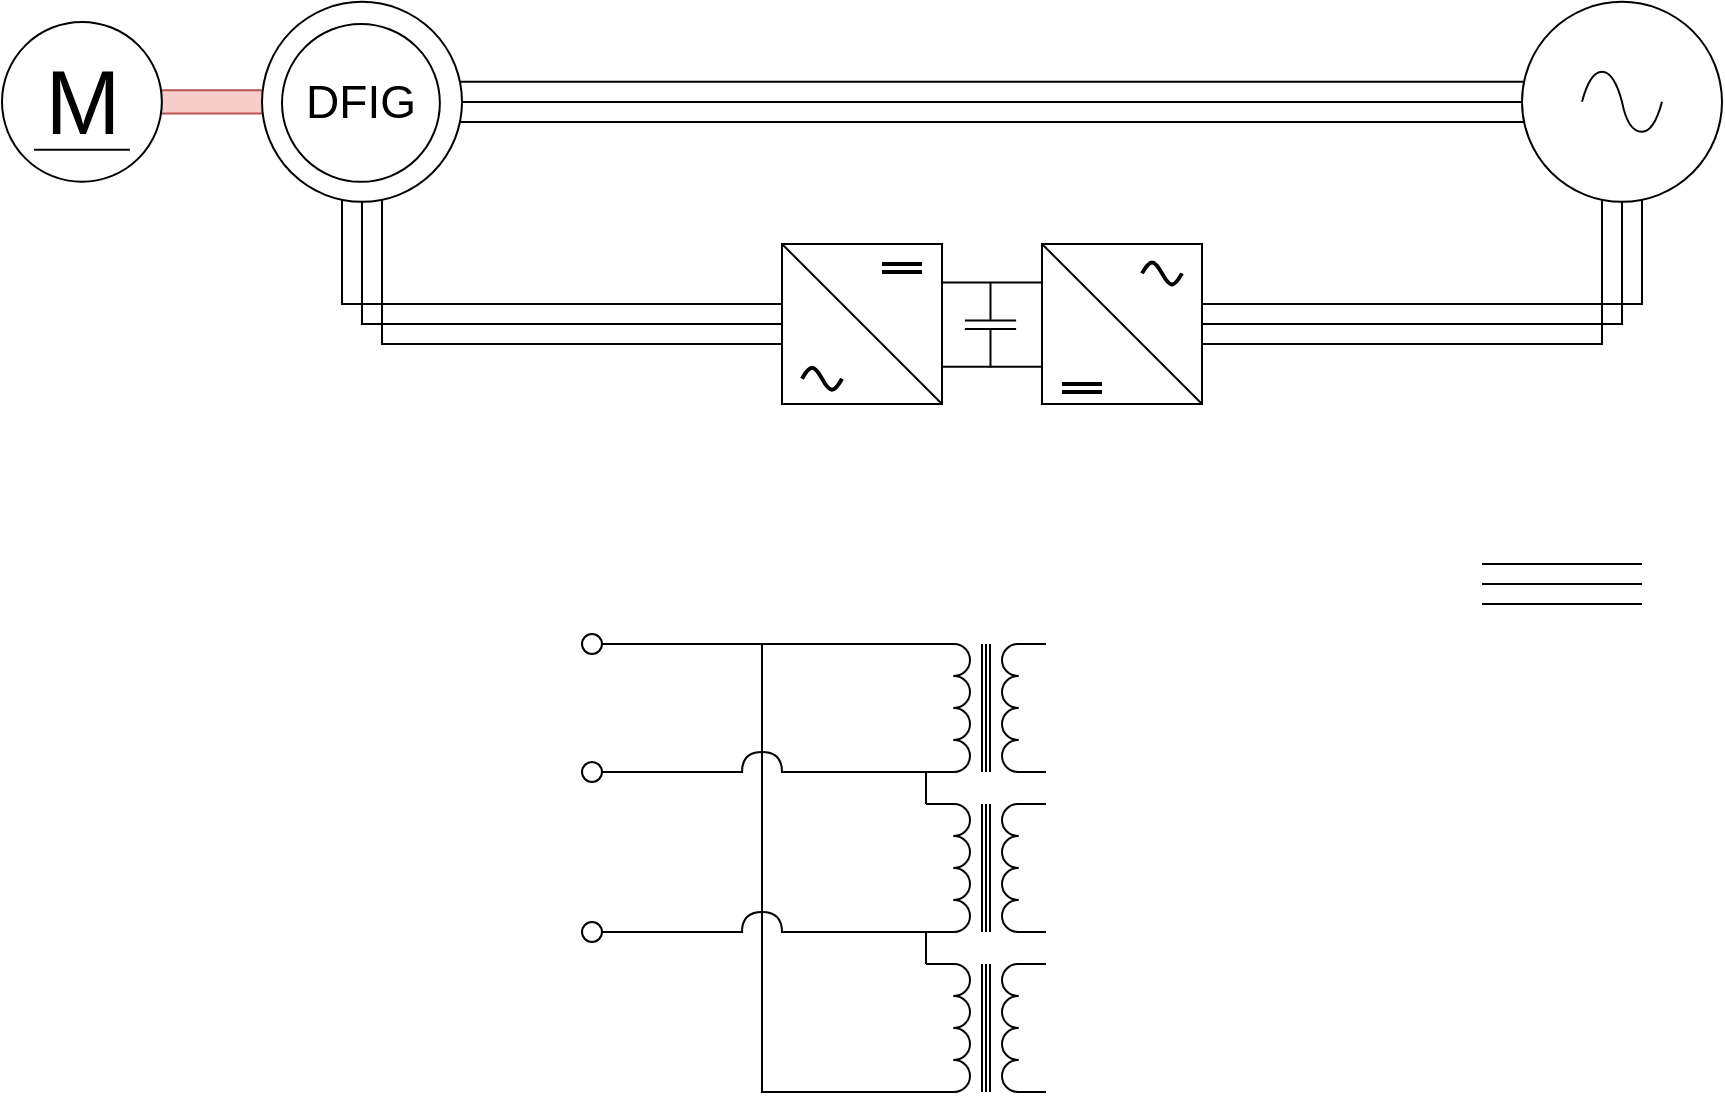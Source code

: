 <mxfile version="24.3.1" type="github">
  <diagram name="Página-1" id="jFUMzmTcp-UO0v1cyduV">
    <mxGraphModel dx="1076" dy="327" grid="1" gridSize="10" guides="1" tooltips="1" connect="1" arrows="1" fold="1" page="0" pageScale="1" pageWidth="827" pageHeight="1169" math="0" shadow="0">
      <root>
        <mxCell id="0" />
        <mxCell id="1" parent="0" />
        <mxCell id="bJwlDcDGvbLAupbXf0Zy-49" value="" style="rounded=1;whiteSpace=wrap;html=1;fillColor=#f8cecc;strokeColor=#b85450;" vertex="1" parent="1">
          <mxGeometry x="-30" y="133.1" width="69.93" height="11.66" as="geometry" />
        </mxCell>
        <mxCell id="bJwlDcDGvbLAupbXf0Zy-27" value="" style="verticalLabelPosition=middle;shadow=0;dashed=0;align=center;html=1;verticalAlign=middle;strokeWidth=1;shape=ellipse;fontSize=23;perimeter=ellipsePerimeter;perimeterSpacing=0;gradientColor=none;fillStyle=auto;" vertex="1" parent="1">
          <mxGeometry x="30" y="88.93" width="100" height="100" as="geometry" />
        </mxCell>
        <mxCell id="bJwlDcDGvbLAupbXf0Zy-1" value="" style="whiteSpace=wrap;html=1;aspect=fixed;" vertex="1" parent="1">
          <mxGeometry x="290" y="210" width="80" height="80" as="geometry" />
        </mxCell>
        <mxCell id="bJwlDcDGvbLAupbXf0Zy-2" value="" style="whiteSpace=wrap;html=1;aspect=fixed;" vertex="1" parent="1">
          <mxGeometry x="420" y="210" width="80" height="80" as="geometry" />
        </mxCell>
        <mxCell id="bJwlDcDGvbLAupbXf0Zy-3" value="" style="endArrow=none;html=1;rounded=0;entryX=0;entryY=0;entryDx=0;entryDy=0;exitX=1;exitY=1;exitDx=0;exitDy=0;" edge="1" parent="1" source="bJwlDcDGvbLAupbXf0Zy-1" target="bJwlDcDGvbLAupbXf0Zy-1">
          <mxGeometry width="50" height="50" relative="1" as="geometry">
            <mxPoint x="370" y="280" as="sourcePoint" />
            <mxPoint x="420" y="230" as="targetPoint" />
          </mxGeometry>
        </mxCell>
        <mxCell id="bJwlDcDGvbLAupbXf0Zy-4" value="" style="endArrow=none;html=1;rounded=0;entryX=0;entryY=0;entryDx=0;entryDy=0;exitX=1;exitY=1;exitDx=0;exitDy=0;" edge="1" parent="1">
          <mxGeometry width="50" height="50" relative="1" as="geometry">
            <mxPoint x="500" y="290" as="sourcePoint" />
            <mxPoint x="420" y="210" as="targetPoint" />
          </mxGeometry>
        </mxCell>
        <mxCell id="bJwlDcDGvbLAupbXf0Zy-6" value="" style="pointerEvents=1;verticalLabelPosition=bottom;shadow=0;dashed=0;align=center;html=1;verticalAlign=top;shape=mxgraph.electrical.waveforms.sine_wave;strokeWidth=2;" vertex="1" parent="1">
          <mxGeometry x="470" y="217.35" width="20" height="14.71" as="geometry" />
        </mxCell>
        <mxCell id="bJwlDcDGvbLAupbXf0Zy-8" value="" style="pointerEvents=1;verticalLabelPosition=bottom;shadow=0;dashed=0;align=center;html=1;verticalAlign=top;shape=mxgraph.electrical.waveforms.sine_wave;strokeWidth=2;" vertex="1" parent="1">
          <mxGeometry x="300" y="270" width="20" height="14.71" as="geometry" />
        </mxCell>
        <mxCell id="bJwlDcDGvbLAupbXf0Zy-12" value="" style="group" vertex="1" connectable="0" parent="1">
          <mxGeometry x="340" y="220" width="20" height="4" as="geometry" />
        </mxCell>
        <mxCell id="bJwlDcDGvbLAupbXf0Zy-10" value="" style="endArrow=none;html=1;rounded=0;strokeWidth=2;" edge="1" parent="bJwlDcDGvbLAupbXf0Zy-12">
          <mxGeometry width="50" height="50" relative="1" as="geometry">
            <mxPoint as="sourcePoint" />
            <mxPoint x="20" as="targetPoint" />
          </mxGeometry>
        </mxCell>
        <mxCell id="bJwlDcDGvbLAupbXf0Zy-9" value="" style="endArrow=none;html=1;rounded=0;strokeWidth=2;" edge="1" parent="bJwlDcDGvbLAupbXf0Zy-12">
          <mxGeometry width="50" height="50" relative="1" as="geometry">
            <mxPoint y="4" as="sourcePoint" />
            <mxPoint x="20" y="4" as="targetPoint" />
          </mxGeometry>
        </mxCell>
        <mxCell id="bJwlDcDGvbLAupbXf0Zy-13" value="" style="group" vertex="1" connectable="0" parent="1">
          <mxGeometry x="430" y="280" width="20" height="4" as="geometry" />
        </mxCell>
        <mxCell id="bJwlDcDGvbLAupbXf0Zy-14" value="" style="endArrow=none;html=1;rounded=0;strokeWidth=2;" edge="1" parent="bJwlDcDGvbLAupbXf0Zy-13">
          <mxGeometry width="50" height="50" relative="1" as="geometry">
            <mxPoint as="sourcePoint" />
            <mxPoint x="20" as="targetPoint" />
          </mxGeometry>
        </mxCell>
        <mxCell id="bJwlDcDGvbLAupbXf0Zy-15" value="" style="endArrow=none;html=1;rounded=0;strokeWidth=2;" edge="1" parent="bJwlDcDGvbLAupbXf0Zy-13">
          <mxGeometry width="50" height="50" relative="1" as="geometry">
            <mxPoint y="4" as="sourcePoint" />
            <mxPoint x="20" y="4" as="targetPoint" />
          </mxGeometry>
        </mxCell>
        <mxCell id="bJwlDcDGvbLAupbXf0Zy-17" value="" style="endArrow=none;html=1;rounded=0;entryX=0;entryY=0;entryDx=0;entryDy=0;" edge="1" parent="1">
          <mxGeometry width="50" height="50" relative="1" as="geometry">
            <mxPoint x="420" y="229.278" as="sourcePoint" />
            <mxPoint x="370" y="229.278" as="targetPoint" />
          </mxGeometry>
        </mxCell>
        <mxCell id="bJwlDcDGvbLAupbXf0Zy-18" value="" style="endArrow=none;html=1;rounded=0;entryX=0;entryY=0;entryDx=0;entryDy=0;" edge="1" parent="1">
          <mxGeometry width="50" height="50" relative="1" as="geometry">
            <mxPoint x="420" y="271.338" as="sourcePoint" />
            <mxPoint x="370" y="271.338" as="targetPoint" />
          </mxGeometry>
        </mxCell>
        <mxCell id="bJwlDcDGvbLAupbXf0Zy-20" value="" style="pointerEvents=1;verticalLabelPosition=bottom;shadow=0;dashed=0;align=center;html=1;verticalAlign=top;shape=mxgraph.electrical.capacitors.capacitor_1;rotation=90;flipV=1;flipH=1;" vertex="1" parent="1">
          <mxGeometry x="372.9" y="237.6" width="42.69" height="25.62" as="geometry" />
        </mxCell>
        <mxCell id="bJwlDcDGvbLAupbXf0Zy-21" value="DFIG" style="verticalLabelPosition=middle;shadow=0;dashed=0;align=center;html=1;verticalAlign=middle;strokeWidth=1;shape=ellipse;fontSize=23;perimeter=ellipsePerimeter;perimeterSpacing=0;gradientColor=none;fillStyle=auto;" vertex="1" parent="1">
          <mxGeometry x="40" y="100" width="78.93" height="78.93" as="geometry" />
        </mxCell>
        <mxCell id="bJwlDcDGvbLAupbXf0Zy-22" value="" style="pointerEvents=1;verticalLabelPosition=bottom;shadow=0;dashed=0;align=center;html=1;verticalAlign=top;shape=mxgraph.electrical.signal_sources.source;aspect=fixed;points=[[0.5,0,0],[1,0.5,0],[0.5,1,0],[0,0.5,0]];elSignalType=ac;" vertex="1" parent="1">
          <mxGeometry x="660" y="88.932" width="100" height="100" as="geometry" />
        </mxCell>
        <mxCell id="bJwlDcDGvbLAupbXf0Zy-23" value="" style="endArrow=none;html=1;rounded=0;entryX=0.002;entryY=0.645;entryDx=0;entryDy=0;entryPerimeter=0;exitX=0.977;exitY=0.645;exitDx=0;exitDy=0;exitPerimeter=0;" edge="1" parent="1">
          <mxGeometry width="50" height="50" relative="1" as="geometry">
            <mxPoint x="128.5" y="149.0" as="sourcePoint" />
            <mxPoint x="661.0" y="149.0" as="targetPoint" />
          </mxGeometry>
        </mxCell>
        <mxCell id="bJwlDcDGvbLAupbXf0Zy-24" value="" style="endArrow=none;html=1;rounded=0;" edge="1" parent="1">
          <mxGeometry width="50" height="50" relative="1" as="geometry">
            <mxPoint x="130" y="139" as="sourcePoint" />
            <mxPoint x="660" y="139" as="targetPoint" />
          </mxGeometry>
        </mxCell>
        <mxCell id="bJwlDcDGvbLAupbXf0Zy-25" value="" style="endArrow=none;html=1;rounded=0;entryX=0.002;entryY=0.645;entryDx=0;entryDy=0;entryPerimeter=0;exitX=0.977;exitY=0.645;exitDx=0;exitDy=0;exitPerimeter=0;" edge="1" parent="1">
          <mxGeometry width="50" height="50" relative="1" as="geometry">
            <mxPoint x="129" y="128.863" as="sourcePoint" />
            <mxPoint x="661" y="128.863" as="targetPoint" />
          </mxGeometry>
        </mxCell>
        <mxCell id="bJwlDcDGvbLAupbXf0Zy-28" value="" style="endArrow=none;html=1;rounded=0;" edge="1" parent="1">
          <mxGeometry width="50" height="50" relative="1" as="geometry">
            <mxPoint x="89.5" y="260" as="sourcePoint" />
            <mxPoint x="290" y="260" as="targetPoint" />
          </mxGeometry>
        </mxCell>
        <mxCell id="bJwlDcDGvbLAupbXf0Zy-29" value="" style="endArrow=none;html=1;rounded=0;" edge="1" parent="1">
          <mxGeometry width="50" height="50" relative="1" as="geometry">
            <mxPoint x="79.5" y="250" as="sourcePoint" />
            <mxPoint x="290" y="250" as="targetPoint" />
          </mxGeometry>
        </mxCell>
        <mxCell id="bJwlDcDGvbLAupbXf0Zy-30" value="" style="endArrow=none;html=1;rounded=0;" edge="1" parent="1">
          <mxGeometry width="50" height="50" relative="1" as="geometry">
            <mxPoint x="69.5" y="240" as="sourcePoint" />
            <mxPoint x="290" y="240" as="targetPoint" />
          </mxGeometry>
        </mxCell>
        <mxCell id="bJwlDcDGvbLAupbXf0Zy-32" value="" style="endArrow=none;html=1;rounded=0;" edge="1" parent="1">
          <mxGeometry width="50" height="50" relative="1" as="geometry">
            <mxPoint x="640" y="390" as="sourcePoint" />
            <mxPoint x="720" y="390" as="targetPoint" />
          </mxGeometry>
        </mxCell>
        <mxCell id="bJwlDcDGvbLAupbXf0Zy-33" value="" style="endArrow=none;html=1;rounded=0;" edge="1" parent="1">
          <mxGeometry width="50" height="50" relative="1" as="geometry">
            <mxPoint x="640" y="380" as="sourcePoint" />
            <mxPoint x="720" y="380" as="targetPoint" />
          </mxGeometry>
        </mxCell>
        <mxCell id="bJwlDcDGvbLAupbXf0Zy-34" value="" style="endArrow=none;html=1;rounded=0;" edge="1" parent="1">
          <mxGeometry width="50" height="50" relative="1" as="geometry">
            <mxPoint x="640" y="370" as="sourcePoint" />
            <mxPoint x="720" y="370" as="targetPoint" />
          </mxGeometry>
        </mxCell>
        <mxCell id="bJwlDcDGvbLAupbXf0Zy-35" value="" style="endArrow=none;html=1;rounded=0;" edge="1" parent="1">
          <mxGeometry width="50" height="50" relative="1" as="geometry">
            <mxPoint x="70" y="240" as="sourcePoint" />
            <mxPoint x="70" y="187.996" as="targetPoint" />
          </mxGeometry>
        </mxCell>
        <mxCell id="bJwlDcDGvbLAupbXf0Zy-36" value="" style="endArrow=none;html=1;rounded=0;" edge="1" parent="1">
          <mxGeometry width="50" height="50" relative="1" as="geometry">
            <mxPoint x="80" y="250" as="sourcePoint" />
            <mxPoint x="80" y="188.996" as="targetPoint" />
          </mxGeometry>
        </mxCell>
        <mxCell id="bJwlDcDGvbLAupbXf0Zy-37" value="" style="endArrow=none;html=1;rounded=0;" edge="1" parent="1">
          <mxGeometry width="50" height="50" relative="1" as="geometry">
            <mxPoint x="90" y="260" as="sourcePoint" />
            <mxPoint x="90" y="187.996" as="targetPoint" />
          </mxGeometry>
        </mxCell>
        <mxCell id="bJwlDcDGvbLAupbXf0Zy-46" value="" style="group" vertex="1" connectable="0" parent="1">
          <mxGeometry x="700" y="187.996" width="20" height="72.004" as="geometry" />
        </mxCell>
        <mxCell id="bJwlDcDGvbLAupbXf0Zy-42" value="" style="endArrow=none;html=1;rounded=0;" edge="1" parent="bJwlDcDGvbLAupbXf0Zy-46">
          <mxGeometry width="50" height="50" relative="1" as="geometry">
            <mxPoint x="20" y="52.004" as="sourcePoint" />
            <mxPoint x="20" as="targetPoint" />
          </mxGeometry>
        </mxCell>
        <mxCell id="bJwlDcDGvbLAupbXf0Zy-43" value="" style="endArrow=none;html=1;rounded=0;" edge="1" parent="bJwlDcDGvbLAupbXf0Zy-46">
          <mxGeometry width="50" height="50" relative="1" as="geometry">
            <mxPoint x="10" y="62.004" as="sourcePoint" />
            <mxPoint x="10" y="1" as="targetPoint" />
          </mxGeometry>
        </mxCell>
        <mxCell id="bJwlDcDGvbLAupbXf0Zy-44" value="" style="endArrow=none;html=1;rounded=0;" edge="1" parent="bJwlDcDGvbLAupbXf0Zy-46">
          <mxGeometry width="50" height="50" relative="1" as="geometry">
            <mxPoint y="72.004" as="sourcePoint" />
            <mxPoint as="targetPoint" />
          </mxGeometry>
        </mxCell>
        <mxCell id="bJwlDcDGvbLAupbXf0Zy-47" value="" style="group" vertex="1" connectable="0" parent="1">
          <mxGeometry x="500" y="240" width="220.5" height="20" as="geometry" />
        </mxCell>
        <mxCell id="bJwlDcDGvbLAupbXf0Zy-39" value="" style="endArrow=none;html=1;rounded=0;" edge="1" parent="bJwlDcDGvbLAupbXf0Zy-47">
          <mxGeometry width="50" height="50" relative="1" as="geometry">
            <mxPoint x="200.5" y="20" as="sourcePoint" />
            <mxPoint y="20" as="targetPoint" />
          </mxGeometry>
        </mxCell>
        <mxCell id="bJwlDcDGvbLAupbXf0Zy-40" value="" style="endArrow=none;html=1;rounded=0;" edge="1" parent="bJwlDcDGvbLAupbXf0Zy-47">
          <mxGeometry width="50" height="50" relative="1" as="geometry">
            <mxPoint x="210.5" y="10" as="sourcePoint" />
            <mxPoint y="10" as="targetPoint" />
          </mxGeometry>
        </mxCell>
        <mxCell id="bJwlDcDGvbLAupbXf0Zy-41" value="" style="endArrow=none;html=1;rounded=0;" edge="1" parent="bJwlDcDGvbLAupbXf0Zy-47">
          <mxGeometry width="50" height="50" relative="1" as="geometry">
            <mxPoint x="220.5" as="sourcePoint" />
            <mxPoint as="targetPoint" />
          </mxGeometry>
        </mxCell>
        <mxCell id="bJwlDcDGvbLAupbXf0Zy-48" value="M" style="dashed=0;outlineConnect=0;align=center;html=1;shape=mxgraph.pid.engines.electric_motor_(dc);fontSize=45;" vertex="1" parent="1">
          <mxGeometry x="-100" y="98.965" width="79.93" height="79.93" as="geometry" />
        </mxCell>
        <mxCell id="bJwlDcDGvbLAupbXf0Zy-50" value="" style="pointerEvents=1;verticalLabelPosition=bottom;shadow=0;dashed=0;align=center;html=1;verticalAlign=top;shape=mxgraph.electrical.inductors.transformer_1;rotation=90;" vertex="1" parent="1">
          <mxGeometry x="360" y="412" width="64" height="60" as="geometry" />
        </mxCell>
        <mxCell id="bJwlDcDGvbLAupbXf0Zy-51" value="" style="pointerEvents=1;verticalLabelPosition=bottom;shadow=0;dashed=0;align=center;html=1;verticalAlign=top;shape=mxgraph.electrical.inductors.transformer_1;rotation=90;" vertex="1" parent="1">
          <mxGeometry x="360" y="492" width="64" height="60" as="geometry" />
        </mxCell>
        <mxCell id="bJwlDcDGvbLAupbXf0Zy-52" value="" style="pointerEvents=1;verticalLabelPosition=bottom;shadow=0;dashed=0;align=center;html=1;verticalAlign=top;shape=mxgraph.electrical.inductors.transformer_1;rotation=90;" vertex="1" parent="1">
          <mxGeometry x="360" y="572" width="64" height="60" as="geometry" />
        </mxCell>
        <mxCell id="bJwlDcDGvbLAupbXf0Zy-53" value="" style="endArrow=none;html=1;rounded=0;entryX=1;entryY=1;entryDx=0;entryDy=0;entryPerimeter=0;exitX=0;exitY=1;exitDx=0;exitDy=0;exitPerimeter=0;" edge="1" parent="1" source="bJwlDcDGvbLAupbXf0Zy-51" target="bJwlDcDGvbLAupbXf0Zy-50">
          <mxGeometry width="50" height="50" relative="1" as="geometry">
            <mxPoint x="390" y="522" as="sourcePoint" />
            <mxPoint x="440" y="472" as="targetPoint" />
          </mxGeometry>
        </mxCell>
        <mxCell id="bJwlDcDGvbLAupbXf0Zy-54" value="" style="endArrow=none;html=1;rounded=0;exitX=0;exitY=1;exitDx=0;exitDy=0;exitPerimeter=0;entryX=1;entryY=1;entryDx=0;entryDy=0;entryPerimeter=0;edgeStyle=orthogonalEdgeStyle;" edge="1" parent="1" source="bJwlDcDGvbLAupbXf0Zy-52" target="bJwlDcDGvbLAupbXf0Zy-51">
          <mxGeometry width="50" height="50" relative="1" as="geometry">
            <mxPoint x="372" y="500" as="sourcePoint" />
            <mxPoint x="362" y="552" as="targetPoint" />
          </mxGeometry>
        </mxCell>
        <mxCell id="bJwlDcDGvbLAupbXf0Zy-59" value="" style="endArrow=none;html=1;rounded=0;entryX=0;entryY=1;entryDx=0;entryDy=0;entryPerimeter=0;" edge="1" parent="1" target="bJwlDcDGvbLAupbXf0Zy-50">
          <mxGeometry width="50" height="50" relative="1" as="geometry">
            <mxPoint x="200" y="410" as="sourcePoint" />
            <mxPoint x="370" y="410" as="targetPoint" />
          </mxGeometry>
        </mxCell>
        <mxCell id="bJwlDcDGvbLAupbXf0Zy-60" value="" style="endArrow=none;html=1;rounded=0;entryX=0;entryY=1;entryDx=0;entryDy=0;entryPerimeter=0;" edge="1" parent="1">
          <mxGeometry width="50" height="50" relative="1" as="geometry">
            <mxPoint x="279.5" y="634" as="sourcePoint" />
            <mxPoint x="363" y="634" as="targetPoint" />
          </mxGeometry>
        </mxCell>
        <mxCell id="bJwlDcDGvbLAupbXf0Zy-62" value="" style="endArrow=none;html=1;rounded=0;edgeStyle=orthogonalEdgeStyle;endSize=6;strokeWidth=1;" edge="1" parent="1">
          <mxGeometry width="50" height="50" relative="1" as="geometry">
            <mxPoint x="280" y="634" as="sourcePoint" />
            <mxPoint x="280" y="410" as="targetPoint" />
          </mxGeometry>
        </mxCell>
        <mxCell id="bJwlDcDGvbLAupbXf0Zy-65" value="" style="endArrow=none;html=1;rounded=0;entryX=0;entryY=1;entryDx=0;entryDy=0;entryPerimeter=0;" edge="1" parent="1">
          <mxGeometry width="50" height="50" relative="1" as="geometry">
            <mxPoint x="289.5" y="474" as="sourcePoint" />
            <mxPoint x="362" y="474" as="targetPoint" />
          </mxGeometry>
        </mxCell>
        <mxCell id="bJwlDcDGvbLAupbXf0Zy-66" value="" style="endArrow=none;html=1;rounded=0;entryX=0;entryY=1;entryDx=0;entryDy=0;entryPerimeter=0;" edge="1" parent="1">
          <mxGeometry width="50" height="50" relative="1" as="geometry">
            <mxPoint x="289.5" y="554" as="sourcePoint" />
            <mxPoint x="362" y="554" as="targetPoint" />
          </mxGeometry>
        </mxCell>
        <mxCell id="bJwlDcDGvbLAupbXf0Zy-69" value="" style="shape=requiredInterface;html=1;verticalLabelPosition=bottom;sketch=0;direction=north;" vertex="1" parent="1">
          <mxGeometry x="270" y="464" width="20" height="10" as="geometry" />
        </mxCell>
        <mxCell id="bJwlDcDGvbLAupbXf0Zy-70" value="" style="shape=requiredInterface;html=1;verticalLabelPosition=bottom;sketch=0;direction=north;" vertex="1" parent="1">
          <mxGeometry x="270" y="544" width="20" height="10" as="geometry" />
        </mxCell>
        <mxCell id="bJwlDcDGvbLAupbXf0Zy-71" value="" style="endArrow=none;html=1;rounded=0;entryX=0;entryY=1;entryDx=0;entryDy=0;entryPerimeter=0;" edge="1" parent="1">
          <mxGeometry width="50" height="50" relative="1" as="geometry">
            <mxPoint x="200" y="554" as="sourcePoint" />
            <mxPoint x="270.5" y="554" as="targetPoint" />
          </mxGeometry>
        </mxCell>
        <mxCell id="bJwlDcDGvbLAupbXf0Zy-72" value="" style="endArrow=none;html=1;rounded=0;entryX=0;entryY=1;entryDx=0;entryDy=0;entryPerimeter=0;" edge="1" parent="1">
          <mxGeometry width="50" height="50" relative="1" as="geometry">
            <mxPoint x="200" y="474" as="sourcePoint" />
            <mxPoint x="270.5" y="474" as="targetPoint" />
          </mxGeometry>
        </mxCell>
        <mxCell id="bJwlDcDGvbLAupbXf0Zy-73" value="" style="ellipse;whiteSpace=wrap;html=1;aspect=fixed;" vertex="1" parent="1">
          <mxGeometry x="190" y="549" width="10" height="10" as="geometry" />
        </mxCell>
        <mxCell id="bJwlDcDGvbLAupbXf0Zy-74" value="" style="ellipse;whiteSpace=wrap;html=1;aspect=fixed;" vertex="1" parent="1">
          <mxGeometry x="190" y="469" width="10" height="10" as="geometry" />
        </mxCell>
        <mxCell id="bJwlDcDGvbLAupbXf0Zy-75" value="" style="ellipse;whiteSpace=wrap;html=1;aspect=fixed;" vertex="1" parent="1">
          <mxGeometry x="190" y="405" width="10" height="10" as="geometry" />
        </mxCell>
      </root>
    </mxGraphModel>
  </diagram>
</mxfile>
